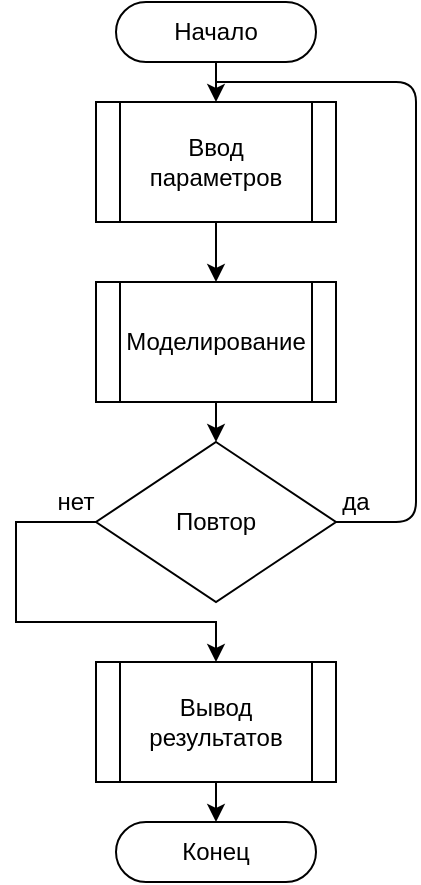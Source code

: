 <mxfile version="14.6.9" type="device"><diagram id="obOKlPCQscmfxSw9y_z8" name="Page-1"><mxGraphModel dx="1021" dy="512" grid="1" gridSize="10" guides="1" tooltips="1" connect="1" arrows="1" fold="1" page="1" pageScale="1" pageWidth="827" pageHeight="1169" math="0" shadow="0"><root><mxCell id="0"/><mxCell id="1" parent="0"/><mxCell id="m9EON_jqP76-VC13Wvob-3" style="edgeStyle=orthogonalEdgeStyle;rounded=0;orthogonalLoop=1;jettySize=auto;html=1;exitX=0.5;exitY=1;exitDx=0;exitDy=0;entryX=0.5;entryY=0;entryDx=0;entryDy=0;" edge="1" parent="1" source="m9EON_jqP76-VC13Wvob-1" target="m9EON_jqP76-VC13Wvob-2"><mxGeometry relative="1" as="geometry"/></mxCell><mxCell id="m9EON_jqP76-VC13Wvob-1" value="Начало" style="rounded=1;whiteSpace=wrap;html=1;arcSize=50;" vertex="1" parent="1"><mxGeometry x="170" y="60" width="100" height="30" as="geometry"/></mxCell><mxCell id="m9EON_jqP76-VC13Wvob-5" style="edgeStyle=orthogonalEdgeStyle;rounded=0;orthogonalLoop=1;jettySize=auto;html=1;exitX=0.5;exitY=1;exitDx=0;exitDy=0;entryX=0.5;entryY=0;entryDx=0;entryDy=0;" edge="1" parent="1" source="m9EON_jqP76-VC13Wvob-2" target="m9EON_jqP76-VC13Wvob-4"><mxGeometry relative="1" as="geometry"/></mxCell><mxCell id="m9EON_jqP76-VC13Wvob-2" value="Ввод параметров" style="shape=process;whiteSpace=wrap;html=1;backgroundOutline=1;" vertex="1" parent="1"><mxGeometry x="160" y="110" width="120" height="60" as="geometry"/></mxCell><mxCell id="m9EON_jqP76-VC13Wvob-8" style="edgeStyle=orthogonalEdgeStyle;rounded=0;orthogonalLoop=1;jettySize=auto;html=1;exitX=0.5;exitY=1;exitDx=0;exitDy=0;entryX=0.5;entryY=0;entryDx=0;entryDy=0;" edge="1" parent="1" source="m9EON_jqP76-VC13Wvob-4" target="m9EON_jqP76-VC13Wvob-6"><mxGeometry relative="1" as="geometry"/></mxCell><mxCell id="m9EON_jqP76-VC13Wvob-4" value="Моделирование" style="shape=process;whiteSpace=wrap;html=1;backgroundOutline=1;" vertex="1" parent="1"><mxGeometry x="160" y="200" width="120" height="60" as="geometry"/></mxCell><mxCell id="m9EON_jqP76-VC13Wvob-6" value="Повтор" style="rhombus;whiteSpace=wrap;html=1;" vertex="1" parent="1"><mxGeometry x="160" y="280" width="120" height="80" as="geometry"/></mxCell><mxCell id="m9EON_jqP76-VC13Wvob-9" value="Конец" style="rounded=1;whiteSpace=wrap;html=1;arcSize=50;" vertex="1" parent="1"><mxGeometry x="170" y="470" width="100" height="30" as="geometry"/></mxCell><mxCell id="m9EON_jqP76-VC13Wvob-18" style="edgeStyle=orthogonalEdgeStyle;rounded=0;orthogonalLoop=1;jettySize=auto;html=1;exitX=0.75;exitY=1;exitDx=0;exitDy=0;entryX=0.5;entryY=0;entryDx=0;entryDy=0;" edge="1" parent="1" source="m9EON_jqP76-VC13Wvob-12" target="m9EON_jqP76-VC13Wvob-17"><mxGeometry relative="1" as="geometry"><Array as="points"><mxPoint x="120" y="320"/><mxPoint x="120" y="370"/><mxPoint x="220" y="370"/></Array></mxGeometry></mxCell><mxCell id="m9EON_jqP76-VC13Wvob-12" value="нет" style="text;html=1;strokeColor=none;fillColor=none;align=center;verticalAlign=middle;whiteSpace=wrap;rounded=0;" vertex="1" parent="1"><mxGeometry x="130" y="300" width="40" height="20" as="geometry"/></mxCell><mxCell id="m9EON_jqP76-VC13Wvob-15" value="" style="endArrow=none;html=1;exitX=1;exitY=0.5;exitDx=0;exitDy=0;" edge="1" parent="1" source="m9EON_jqP76-VC13Wvob-6"><mxGeometry width="50" height="50" relative="1" as="geometry"><mxPoint x="350" y="260" as="sourcePoint"/><mxPoint x="220" y="100" as="targetPoint"/><Array as="points"><mxPoint x="320" y="320"/><mxPoint x="320" y="100"/></Array></mxGeometry></mxCell><mxCell id="m9EON_jqP76-VC13Wvob-16" value="да" style="text;html=1;strokeColor=none;fillColor=none;align=center;verticalAlign=middle;whiteSpace=wrap;rounded=0;" vertex="1" parent="1"><mxGeometry x="270" y="300" width="40" height="20" as="geometry"/></mxCell><mxCell id="m9EON_jqP76-VC13Wvob-19" style="edgeStyle=orthogonalEdgeStyle;rounded=0;orthogonalLoop=1;jettySize=auto;html=1;exitX=0.5;exitY=1;exitDx=0;exitDy=0;entryX=0.5;entryY=0;entryDx=0;entryDy=0;" edge="1" parent="1" source="m9EON_jqP76-VC13Wvob-17" target="m9EON_jqP76-VC13Wvob-9"><mxGeometry relative="1" as="geometry"/></mxCell><mxCell id="m9EON_jqP76-VC13Wvob-17" value="Вывод результатов" style="shape=process;whiteSpace=wrap;html=1;backgroundOutline=1;" vertex="1" parent="1"><mxGeometry x="160" y="390" width="120" height="60" as="geometry"/></mxCell></root></mxGraphModel></diagram></mxfile>